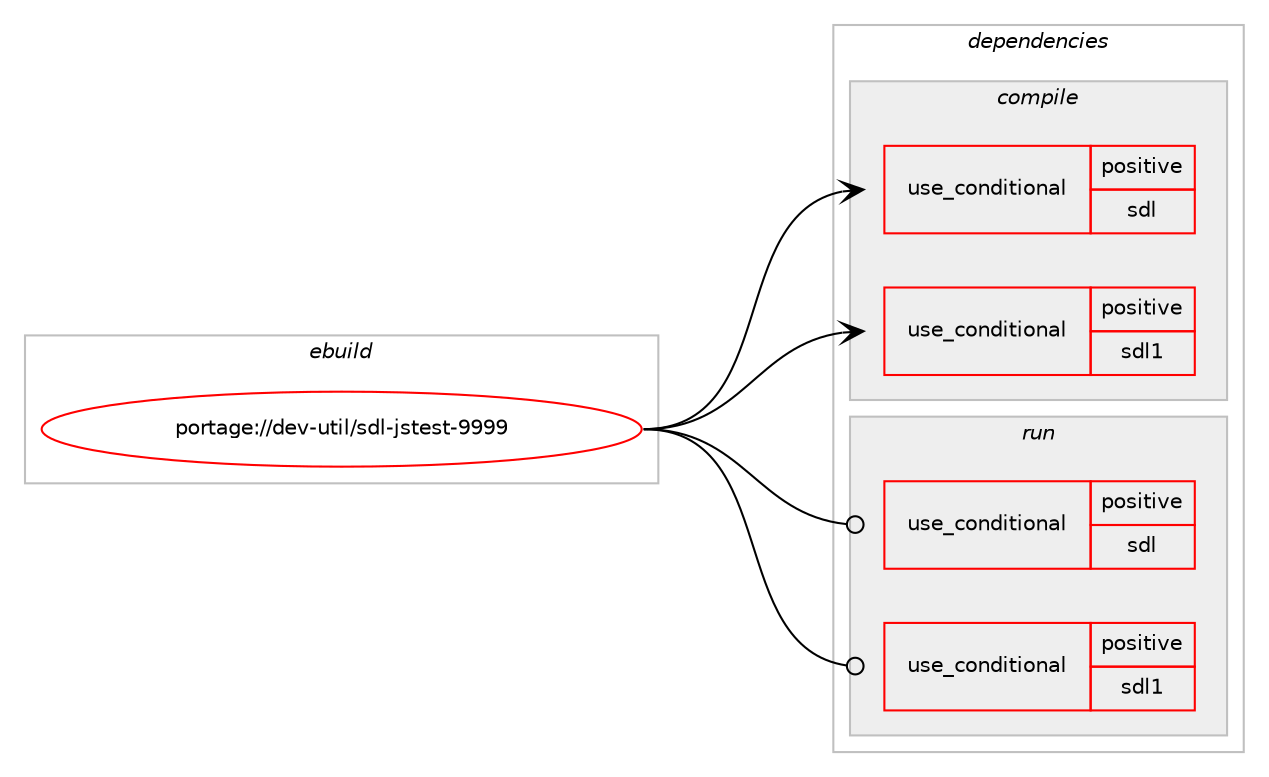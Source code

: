 digraph prolog {

# *************
# Graph options
# *************

newrank=true;
concentrate=true;
compound=true;
graph [rankdir=LR,fontname=Helvetica,fontsize=10,ranksep=1.5];#, ranksep=2.5, nodesep=0.2];
edge  [arrowhead=vee];
node  [fontname=Helvetica,fontsize=10];

# **********
# The ebuild
# **********

subgraph cluster_leftcol {
color=gray;
rank=same;
label=<<i>ebuild</i>>;
id [label="portage://dev-util/sdl-jstest-9999", color=red, width=4, href="../dev-util/sdl-jstest-9999.svg"];
}

# ****************
# The dependencies
# ****************

subgraph cluster_midcol {
color=gray;
label=<<i>dependencies</i>>;
subgraph cluster_compile {
fillcolor="#eeeeee";
style=filled;
label=<<i>compile</i>>;
subgraph cond60320 {
dependency112042 [label=<<TABLE BORDER="0" CELLBORDER="1" CELLSPACING="0" CELLPADDING="4"><TR><TD ROWSPAN="3" CELLPADDING="10">use_conditional</TD></TR><TR><TD>positive</TD></TR><TR><TD>sdl</TD></TR></TABLE>>, shape=none, color=red];
# *** BEGIN UNKNOWN DEPENDENCY TYPE (TODO) ***
# dependency112042 -> package_dependency(portage://dev-util/sdl-jstest-9999,install,no,media-libs,libsdl2,none,[,,],[],[use(enable(haptic),none),use(enable(joystick),none)])
# *** END UNKNOWN DEPENDENCY TYPE (TODO) ***

}
id:e -> dependency112042:w [weight=20,style="solid",arrowhead="vee"];
subgraph cond60321 {
dependency112043 [label=<<TABLE BORDER="0" CELLBORDER="1" CELLSPACING="0" CELLPADDING="4"><TR><TD ROWSPAN="3" CELLPADDING="10">use_conditional</TD></TR><TR><TD>positive</TD></TR><TR><TD>sdl1</TD></TR></TABLE>>, shape=none, color=red];
# *** BEGIN UNKNOWN DEPENDENCY TYPE (TODO) ***
# dependency112043 -> package_dependency(portage://dev-util/sdl-jstest-9999,install,no,media-libs,libsdl,none,[,,],[],[use(enable(joystick),none)])
# *** END UNKNOWN DEPENDENCY TYPE (TODO) ***

}
id:e -> dependency112043:w [weight=20,style="solid",arrowhead="vee"];
# *** BEGIN UNKNOWN DEPENDENCY TYPE (TODO) ***
# id -> package_dependency(portage://dev-util/sdl-jstest-9999,install,no,sys-libs,ncurses,none,[,,],any_same_slot,[])
# *** END UNKNOWN DEPENDENCY TYPE (TODO) ***

}
subgraph cluster_compileandrun {
fillcolor="#eeeeee";
style=filled;
label=<<i>compile and run</i>>;
}
subgraph cluster_run {
fillcolor="#eeeeee";
style=filled;
label=<<i>run</i>>;
subgraph cond60322 {
dependency112044 [label=<<TABLE BORDER="0" CELLBORDER="1" CELLSPACING="0" CELLPADDING="4"><TR><TD ROWSPAN="3" CELLPADDING="10">use_conditional</TD></TR><TR><TD>positive</TD></TR><TR><TD>sdl</TD></TR></TABLE>>, shape=none, color=red];
# *** BEGIN UNKNOWN DEPENDENCY TYPE (TODO) ***
# dependency112044 -> package_dependency(portage://dev-util/sdl-jstest-9999,run,no,media-libs,libsdl2,none,[,,],[],[use(enable(haptic),none),use(enable(joystick),none)])
# *** END UNKNOWN DEPENDENCY TYPE (TODO) ***

}
id:e -> dependency112044:w [weight=20,style="solid",arrowhead="odot"];
subgraph cond60323 {
dependency112045 [label=<<TABLE BORDER="0" CELLBORDER="1" CELLSPACING="0" CELLPADDING="4"><TR><TD ROWSPAN="3" CELLPADDING="10">use_conditional</TD></TR><TR><TD>positive</TD></TR><TR><TD>sdl1</TD></TR></TABLE>>, shape=none, color=red];
# *** BEGIN UNKNOWN DEPENDENCY TYPE (TODO) ***
# dependency112045 -> package_dependency(portage://dev-util/sdl-jstest-9999,run,no,media-libs,libsdl,none,[,,],[],[use(enable(joystick),none)])
# *** END UNKNOWN DEPENDENCY TYPE (TODO) ***

}
id:e -> dependency112045:w [weight=20,style="solid",arrowhead="odot"];
# *** BEGIN UNKNOWN DEPENDENCY TYPE (TODO) ***
# id -> package_dependency(portage://dev-util/sdl-jstest-9999,run,no,sys-libs,ncurses,none,[,,],any_same_slot,[])
# *** END UNKNOWN DEPENDENCY TYPE (TODO) ***

}
}

# **************
# The candidates
# **************

subgraph cluster_choices {
rank=same;
color=gray;
label=<<i>candidates</i>>;

}

}
